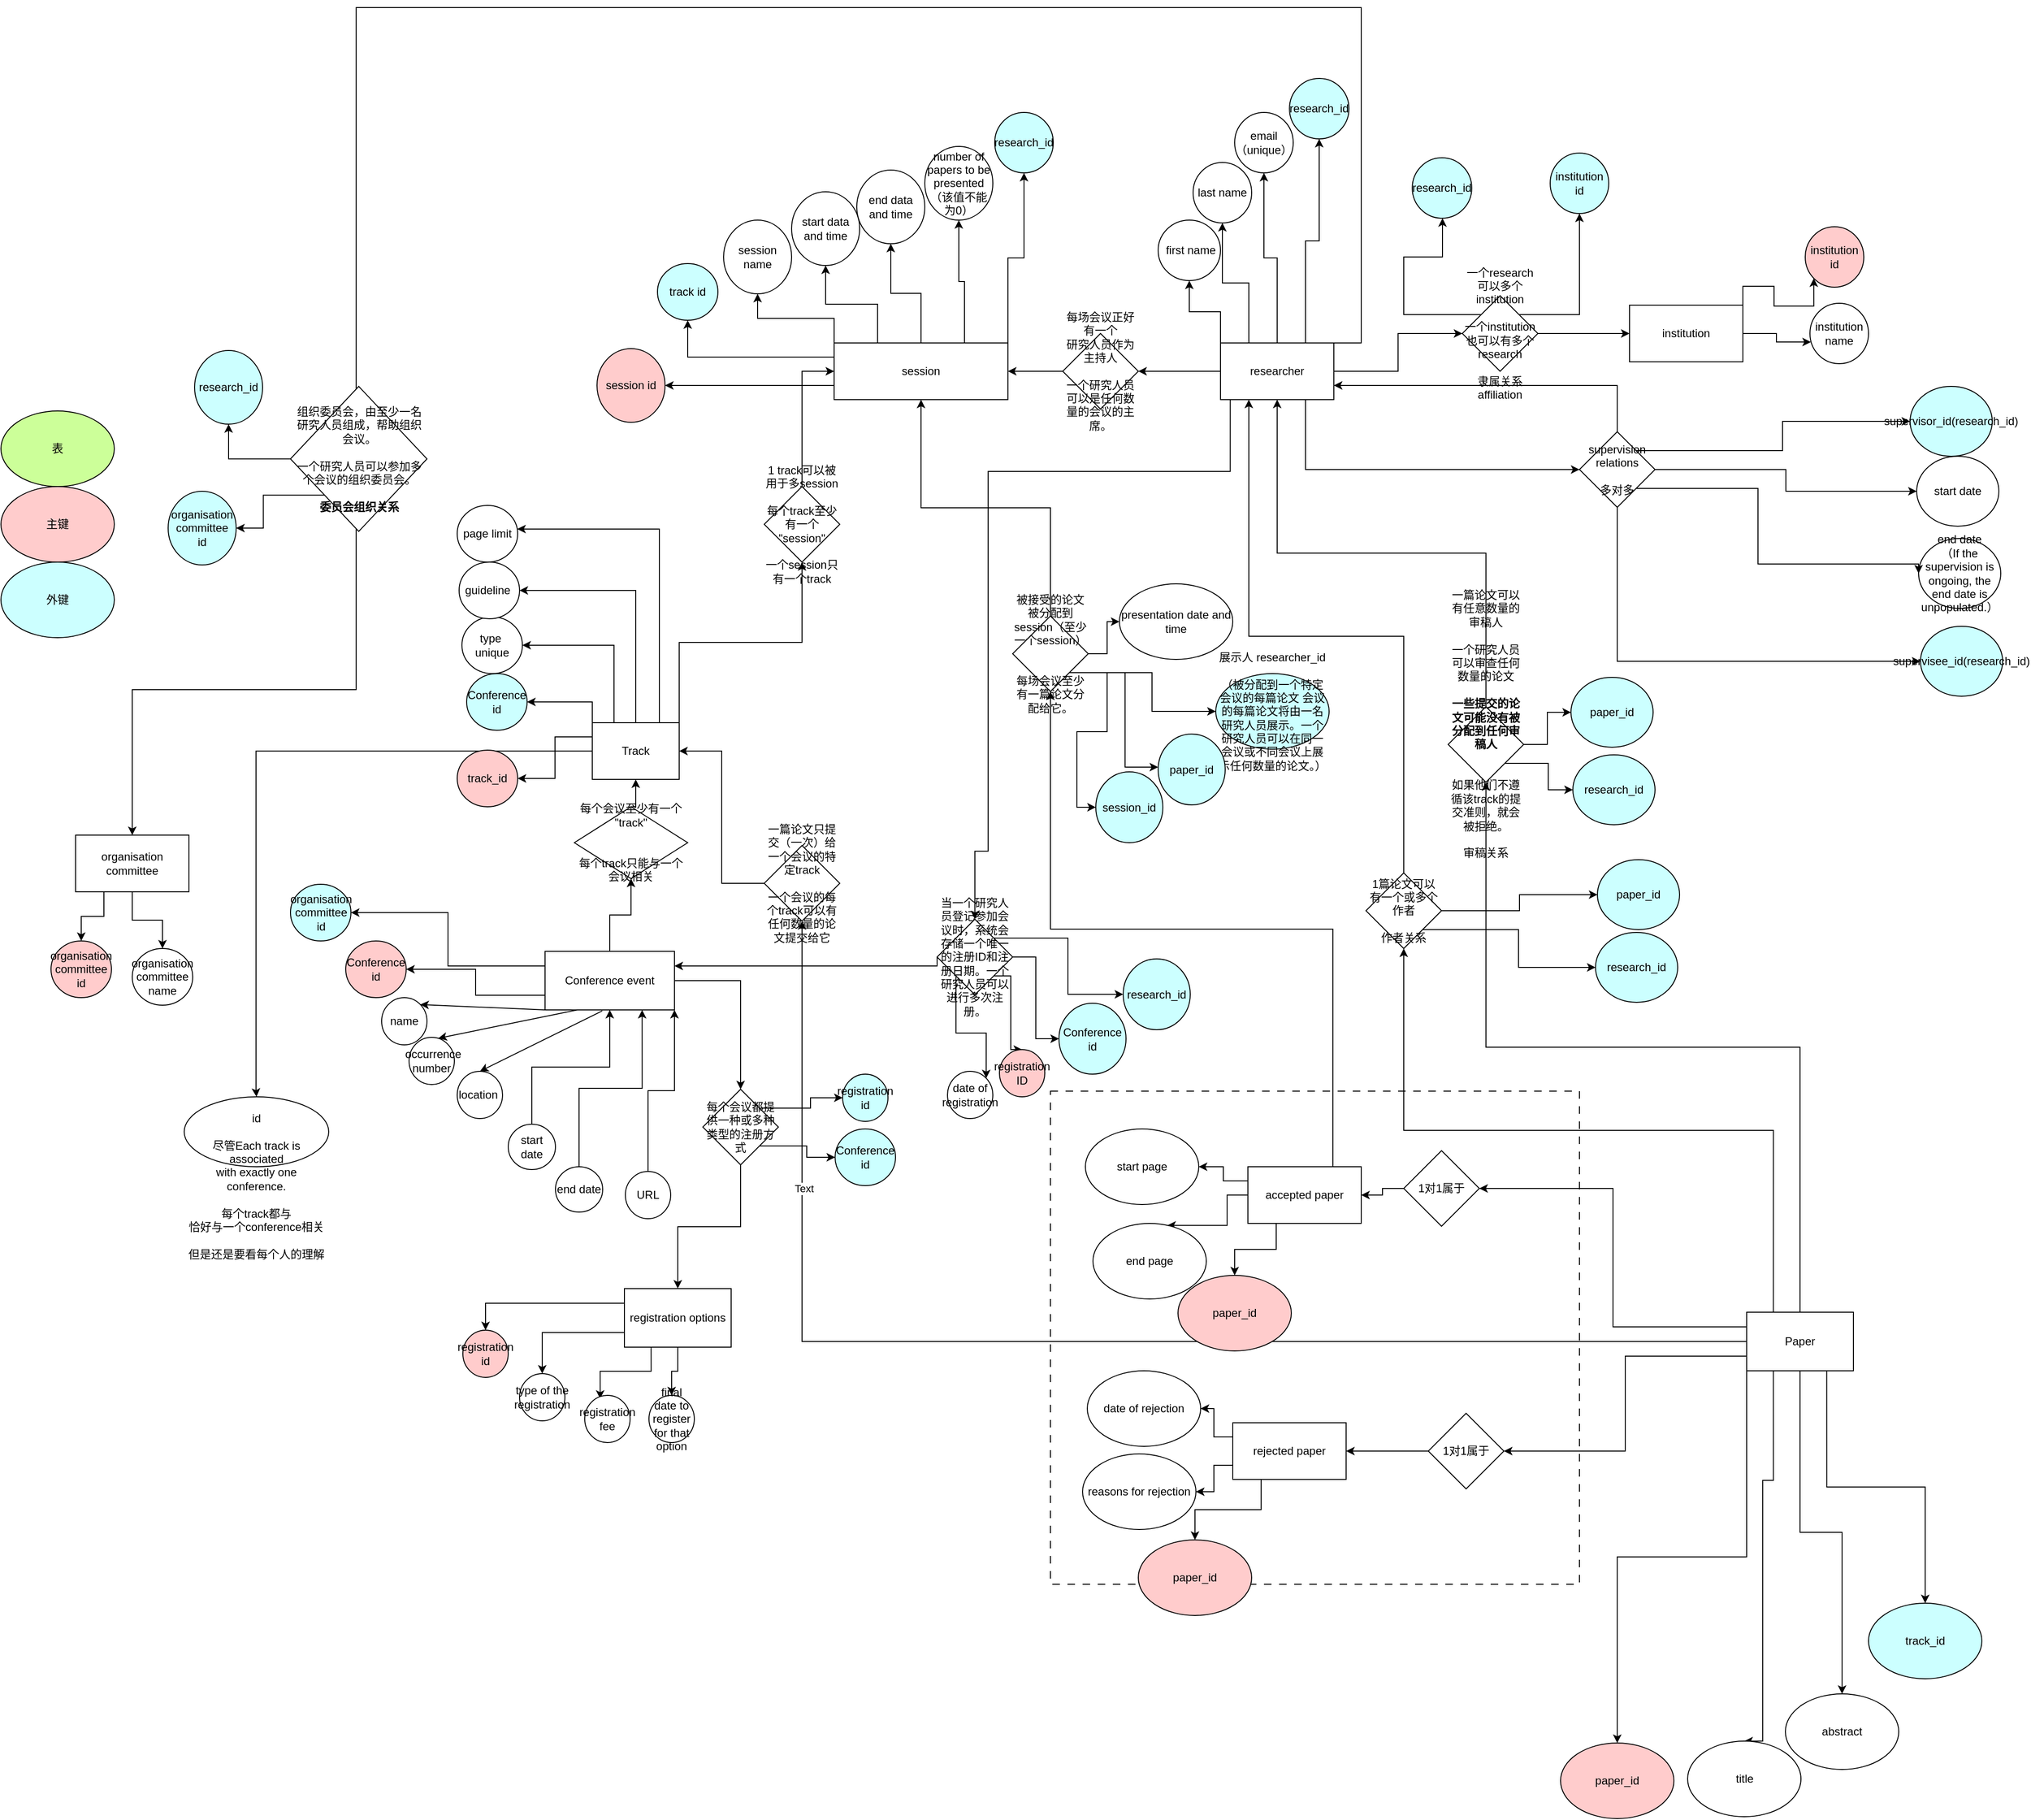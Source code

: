<mxfile version="21.1.1" type="github">
  <diagram id="R2lEEEUBdFMjLlhIrx00" name="Page-1">
    <mxGraphModel dx="3208" dy="2055" grid="0" gridSize="10" guides="1" tooltips="1" connect="1" arrows="1" fold="1" page="1" pageScale="1" pageWidth="850" pageHeight="1100" math="0" shadow="0" extFonts="Permanent Marker^https://fonts.googleapis.com/css?family=Permanent+Marker">
      <root>
        <mxCell id="0" />
        <mxCell id="1" parent="0" />
        <mxCell id="jLtFNhoKEC5xuxH08Q8--124" value="" style="rounded=0;whiteSpace=wrap;html=1;dashed=1;dashPattern=8 8;" parent="1" vertex="1">
          <mxGeometry x="731" y="382" width="560" height="522" as="geometry" />
        </mxCell>
        <mxCell id="jLtFNhoKEC5xuxH08Q8--1" value="name" style="ellipse;whiteSpace=wrap;html=1;" parent="1" vertex="1">
          <mxGeometry x="23" y="283" width="48" height="50" as="geometry" />
        </mxCell>
        <mxCell id="jLtFNhoKEC5xuxH08Q8--14" style="edgeStyle=orthogonalEdgeStyle;rounded=0;orthogonalLoop=1;jettySize=auto;html=1;entryX=0.5;entryY=1;entryDx=0;entryDy=0;" parent="1" source="jLtFNhoKEC5xuxH08Q8--2" target="jLtFNhoKEC5xuxH08Q8--66" edge="1">
          <mxGeometry relative="1" as="geometry">
            <mxPoint x="231" y="81" as="targetPoint" />
          </mxGeometry>
        </mxCell>
        <mxCell id="jLtFNhoKEC5xuxH08Q8--150" style="edgeStyle=orthogonalEdgeStyle;rounded=0;orthogonalLoop=1;jettySize=auto;html=1;exitX=1;exitY=0.5;exitDx=0;exitDy=0;entryX=0.5;entryY=0;entryDx=0;entryDy=0;" parent="1" source="jLtFNhoKEC5xuxH08Q8--2" target="jLtFNhoKEC5xuxH08Q8--149" edge="1">
          <mxGeometry relative="1" as="geometry" />
        </mxCell>
        <mxCell id="PGQFbqdOMLLWhzAClPK7-38" style="edgeStyle=orthogonalEdgeStyle;rounded=0;orthogonalLoop=1;jettySize=auto;html=1;exitX=0;exitY=0.75;exitDx=0;exitDy=0;entryX=1;entryY=0.5;entryDx=0;entryDy=0;" edge="1" parent="1" source="jLtFNhoKEC5xuxH08Q8--2" target="PGQFbqdOMLLWhzAClPK7-39">
          <mxGeometry relative="1" as="geometry">
            <mxPoint x="52" y="254" as="targetPoint" />
          </mxGeometry>
        </mxCell>
        <mxCell id="PGQFbqdOMLLWhzAClPK7-52" style="edgeStyle=orthogonalEdgeStyle;rounded=0;orthogonalLoop=1;jettySize=auto;html=1;exitX=0;exitY=0.25;exitDx=0;exitDy=0;entryX=1;entryY=0.5;entryDx=0;entryDy=0;" edge="1" parent="1" source="jLtFNhoKEC5xuxH08Q8--2" target="PGQFbqdOMLLWhzAClPK7-53">
          <mxGeometry relative="1" as="geometry">
            <mxPoint x="171" y="144" as="targetPoint" />
          </mxGeometry>
        </mxCell>
        <mxCell id="jLtFNhoKEC5xuxH08Q8--2" value="Conference event" style="rounded=0;whiteSpace=wrap;html=1;" parent="1" vertex="1">
          <mxGeometry x="196" y="234" width="137" height="62" as="geometry" />
        </mxCell>
        <mxCell id="jLtFNhoKEC5xuxH08Q8--3" value="&amp;nbsp;occurrence number" style="ellipse;whiteSpace=wrap;html=1;" parent="1" vertex="1">
          <mxGeometry x="52" y="325" width="48" height="50" as="geometry" />
        </mxCell>
        <mxCell id="jLtFNhoKEC5xuxH08Q8--4" value="" style="endArrow=classic;html=1;rounded=0;entryX=1;entryY=0;entryDx=0;entryDy=0;exitX=0;exitY=1;exitDx=0;exitDy=0;" parent="1" source="jLtFNhoKEC5xuxH08Q8--2" target="jLtFNhoKEC5xuxH08Q8--1" edge="1">
          <mxGeometry width="50" height="50" relative="1" as="geometry">
            <mxPoint x="132" y="247" as="sourcePoint" />
            <mxPoint x="182" y="197" as="targetPoint" />
          </mxGeometry>
        </mxCell>
        <mxCell id="jLtFNhoKEC5xuxH08Q8--5" value="" style="endArrow=classic;html=1;rounded=0;entryX=0.646;entryY=0.02;entryDx=0;entryDy=0;exitX=0.25;exitY=1;exitDx=0;exitDy=0;entryPerimeter=0;" parent="1" source="jLtFNhoKEC5xuxH08Q8--2" target="jLtFNhoKEC5xuxH08Q8--3" edge="1">
          <mxGeometry width="50" height="50" relative="1" as="geometry">
            <mxPoint x="118" y="267" as="sourcePoint" />
            <mxPoint x="74" y="300" as="targetPoint" />
          </mxGeometry>
        </mxCell>
        <mxCell id="jLtFNhoKEC5xuxH08Q8--6" value="location&amp;nbsp;" style="ellipse;whiteSpace=wrap;html=1;" parent="1" vertex="1">
          <mxGeometry x="103" y="361" width="48" height="50" as="geometry" />
        </mxCell>
        <mxCell id="jLtFNhoKEC5xuxH08Q8--7" value="" style="endArrow=classic;html=1;rounded=0;entryX=0.5;entryY=0;entryDx=0;entryDy=0;exitX=0.442;exitY=1.016;exitDx=0;exitDy=0;exitPerimeter=0;" parent="1" source="jLtFNhoKEC5xuxH08Q8--2" target="jLtFNhoKEC5xuxH08Q8--6" edge="1">
          <mxGeometry width="50" height="50" relative="1" as="geometry">
            <mxPoint x="150" y="262" as="sourcePoint" />
            <mxPoint x="93" y="336" as="targetPoint" />
          </mxGeometry>
        </mxCell>
        <mxCell id="jLtFNhoKEC5xuxH08Q8--70" style="edgeStyle=orthogonalEdgeStyle;rounded=0;orthogonalLoop=1;jettySize=auto;html=1;exitX=0;exitY=0.5;exitDx=0;exitDy=0;entryX=0.75;entryY=1;entryDx=0;entryDy=0;" parent="1" source="jLtFNhoKEC5xuxH08Q8--8" target="jLtFNhoKEC5xuxH08Q8--2" edge="1">
          <mxGeometry relative="1" as="geometry" />
        </mxCell>
        <mxCell id="jLtFNhoKEC5xuxH08Q8--8" value="end date" style="ellipse;whiteSpace=wrap;html=1;direction=south;" parent="1" vertex="1">
          <mxGeometry x="207" y="462" width="50" height="48" as="geometry" />
        </mxCell>
        <mxCell id="jLtFNhoKEC5xuxH08Q8--71" style="edgeStyle=orthogonalEdgeStyle;rounded=0;orthogonalLoop=1;jettySize=auto;html=1;exitX=0.5;exitY=0;exitDx=0;exitDy=0;entryX=1;entryY=1;entryDx=0;entryDy=0;" parent="1" source="jLtFNhoKEC5xuxH08Q8--10" target="jLtFNhoKEC5xuxH08Q8--2" edge="1">
          <mxGeometry relative="1" as="geometry" />
        </mxCell>
        <mxCell id="jLtFNhoKEC5xuxH08Q8--10" value="URL" style="ellipse;whiteSpace=wrap;html=1;" parent="1" vertex="1">
          <mxGeometry x="281" y="467" width="48" height="50" as="geometry" />
        </mxCell>
        <mxCell id="jLtFNhoKEC5xuxH08Q8--16" style="edgeStyle=orthogonalEdgeStyle;rounded=0;orthogonalLoop=1;jettySize=auto;html=1;exitX=0.25;exitY=0;exitDx=0;exitDy=0;entryX=1;entryY=0.5;entryDx=0;entryDy=0;" parent="1" source="jLtFNhoKEC5xuxH08Q8--13" target="jLtFNhoKEC5xuxH08Q8--15" edge="1">
          <mxGeometry relative="1" as="geometry" />
        </mxCell>
        <mxCell id="jLtFNhoKEC5xuxH08Q8--18" style="edgeStyle=orthogonalEdgeStyle;rounded=0;orthogonalLoop=1;jettySize=auto;html=1;exitX=0.5;exitY=0;exitDx=0;exitDy=0;entryX=1;entryY=0.5;entryDx=0;entryDy=0;" parent="1" source="jLtFNhoKEC5xuxH08Q8--13" target="jLtFNhoKEC5xuxH08Q8--17" edge="1">
          <mxGeometry relative="1" as="geometry" />
        </mxCell>
        <mxCell id="jLtFNhoKEC5xuxH08Q8--20" style="edgeStyle=orthogonalEdgeStyle;rounded=0;orthogonalLoop=1;jettySize=auto;html=1;exitX=0.75;exitY=0;exitDx=0;exitDy=0;" parent="1" source="jLtFNhoKEC5xuxH08Q8--13" target="jLtFNhoKEC5xuxH08Q8--19" edge="1">
          <mxGeometry relative="1" as="geometry">
            <Array as="points">
              <mxPoint x="317" y="-213" />
            </Array>
          </mxGeometry>
        </mxCell>
        <mxCell id="jLtFNhoKEC5xuxH08Q8--23" style="edgeStyle=orthogonalEdgeStyle;rounded=0;orthogonalLoop=1;jettySize=auto;html=1;exitX=1;exitY=0;exitDx=0;exitDy=0;" parent="1" source="jLtFNhoKEC5xuxH08Q8--13" target="jLtFNhoKEC5xuxH08Q8--72" edge="1">
          <mxGeometry relative="1" as="geometry" />
        </mxCell>
        <mxCell id="PGQFbqdOMLLWhzAClPK7-8" style="edgeStyle=orthogonalEdgeStyle;rounded=0;orthogonalLoop=1;jettySize=auto;html=1;exitX=0;exitY=0;exitDx=0;exitDy=0;entryX=1;entryY=0.5;entryDx=0;entryDy=0;" edge="1" parent="1" source="jLtFNhoKEC5xuxH08Q8--13" target="PGQFbqdOMLLWhzAClPK7-7">
          <mxGeometry relative="1" as="geometry" />
        </mxCell>
        <mxCell id="PGQFbqdOMLLWhzAClPK7-41" style="edgeStyle=orthogonalEdgeStyle;rounded=0;orthogonalLoop=1;jettySize=auto;html=1;exitX=0;exitY=0.25;exitDx=0;exitDy=0;entryX=1;entryY=0.5;entryDx=0;entryDy=0;" edge="1" parent="1" source="jLtFNhoKEC5xuxH08Q8--13" target="PGQFbqdOMLLWhzAClPK7-40">
          <mxGeometry relative="1" as="geometry" />
        </mxCell>
        <mxCell id="jLtFNhoKEC5xuxH08Q8--13" value="Track" style="rounded=0;whiteSpace=wrap;html=1;" parent="1" vertex="1">
          <mxGeometry x="246" y="-8" width="92" height="60" as="geometry" />
        </mxCell>
        <mxCell id="jLtFNhoKEC5xuxH08Q8--15" value="type&amp;nbsp;&lt;br&gt;unique" style="ellipse;whiteSpace=wrap;html=1;fillColor=#FFFFFF;" parent="1" vertex="1">
          <mxGeometry x="108" y="-120" width="64" height="60" as="geometry" />
        </mxCell>
        <mxCell id="jLtFNhoKEC5xuxH08Q8--17" value="guideline&amp;nbsp;" style="ellipse;whiteSpace=wrap;html=1;" parent="1" vertex="1">
          <mxGeometry x="105" y="-178" width="64" height="60" as="geometry" />
        </mxCell>
        <mxCell id="jLtFNhoKEC5xuxH08Q8--19" value="page limit" style="ellipse;whiteSpace=wrap;html=1;" parent="1" vertex="1">
          <mxGeometry x="103" y="-238" width="64" height="60" as="geometry" />
        </mxCell>
        <mxCell id="jLtFNhoKEC5xuxH08Q8--25" style="edgeStyle=orthogonalEdgeStyle;rounded=0;orthogonalLoop=1;jettySize=auto;html=1;exitX=0;exitY=0;exitDx=0;exitDy=0;entryX=0.5;entryY=1;entryDx=0;entryDy=0;" parent="1" source="jLtFNhoKEC5xuxH08Q8--22" target="jLtFNhoKEC5xuxH08Q8--26" edge="1">
          <mxGeometry relative="1" as="geometry">
            <mxPoint x="446" y="-465" as="targetPoint" />
          </mxGeometry>
        </mxCell>
        <mxCell id="jLtFNhoKEC5xuxH08Q8--29" style="edgeStyle=orthogonalEdgeStyle;rounded=0;orthogonalLoop=1;jettySize=auto;html=1;exitX=0.25;exitY=0;exitDx=0;exitDy=0;entryX=0.5;entryY=1;entryDx=0;entryDy=0;" parent="1" source="jLtFNhoKEC5xuxH08Q8--22" target="jLtFNhoKEC5xuxH08Q8--28" edge="1">
          <mxGeometry relative="1" as="geometry" />
        </mxCell>
        <mxCell id="jLtFNhoKEC5xuxH08Q8--31" style="edgeStyle=orthogonalEdgeStyle;rounded=0;orthogonalLoop=1;jettySize=auto;html=1;exitX=0.5;exitY=0;exitDx=0;exitDy=0;entryX=0.5;entryY=1;entryDx=0;entryDy=0;" parent="1" source="jLtFNhoKEC5xuxH08Q8--22" target="jLtFNhoKEC5xuxH08Q8--30" edge="1">
          <mxGeometry relative="1" as="geometry" />
        </mxCell>
        <mxCell id="jLtFNhoKEC5xuxH08Q8--32" style="edgeStyle=orthogonalEdgeStyle;rounded=0;orthogonalLoop=1;jettySize=auto;html=1;exitX=0.75;exitY=0;exitDx=0;exitDy=0;entryX=0.5;entryY=1;entryDx=0;entryDy=0;" parent="1" source="jLtFNhoKEC5xuxH08Q8--22" target="jLtFNhoKEC5xuxH08Q8--33" edge="1">
          <mxGeometry relative="1" as="geometry">
            <mxPoint x="634.941" y="-491.706" as="targetPoint" />
          </mxGeometry>
        </mxCell>
        <mxCell id="PGQFbqdOMLLWhzAClPK7-11" style="edgeStyle=orthogonalEdgeStyle;rounded=0;orthogonalLoop=1;jettySize=auto;html=1;exitX=0;exitY=0.25;exitDx=0;exitDy=0;entryX=0.5;entryY=1;entryDx=0;entryDy=0;" edge="1" parent="1" source="jLtFNhoKEC5xuxH08Q8--22" target="PGQFbqdOMLLWhzAClPK7-12">
          <mxGeometry relative="1" as="geometry">
            <mxPoint x="357" y="-422" as="targetPoint" />
          </mxGeometry>
        </mxCell>
        <mxCell id="PGQFbqdOMLLWhzAClPK7-14" style="edgeStyle=orthogonalEdgeStyle;rounded=0;orthogonalLoop=1;jettySize=auto;html=1;exitX=1;exitY=0;exitDx=0;exitDy=0;" edge="1" parent="1" source="jLtFNhoKEC5xuxH08Q8--22" target="PGQFbqdOMLLWhzAClPK7-13">
          <mxGeometry relative="1" as="geometry" />
        </mxCell>
        <mxCell id="PGQFbqdOMLLWhzAClPK7-24" style="edgeStyle=orthogonalEdgeStyle;rounded=0;orthogonalLoop=1;jettySize=auto;html=1;exitX=0;exitY=0.75;exitDx=0;exitDy=0;entryX=1;entryY=0.5;entryDx=0;entryDy=0;" edge="1" parent="1" source="jLtFNhoKEC5xuxH08Q8--22" target="PGQFbqdOMLLWhzAClPK7-23">
          <mxGeometry relative="1" as="geometry" />
        </mxCell>
        <mxCell id="jLtFNhoKEC5xuxH08Q8--22" value="session" style="rounded=0;whiteSpace=wrap;html=1;" parent="1" vertex="1">
          <mxGeometry x="502" y="-410" width="184" height="60" as="geometry" />
        </mxCell>
        <mxCell id="jLtFNhoKEC5xuxH08Q8--26" value="session name" style="ellipse;whiteSpace=wrap;html=1;" parent="1" vertex="1">
          <mxGeometry x="385" y="-540" width="72" height="78" as="geometry" />
        </mxCell>
        <mxCell id="jLtFNhoKEC5xuxH08Q8--28" value="start data and time" style="ellipse;whiteSpace=wrap;html=1;" parent="1" vertex="1">
          <mxGeometry x="457" y="-570" width="72" height="78" as="geometry" />
        </mxCell>
        <mxCell id="jLtFNhoKEC5xuxH08Q8--30" value="end data and time" style="ellipse;whiteSpace=wrap;html=1;" parent="1" vertex="1">
          <mxGeometry x="526" y="-593" width="72" height="78" as="geometry" />
        </mxCell>
        <mxCell id="jLtFNhoKEC5xuxH08Q8--33" value="number of papers to be presented&lt;br&gt;（该值不能为0）" style="ellipse;whiteSpace=wrap;html=1;" parent="1" vertex="1">
          <mxGeometry x="598" y="-618" width="72" height="78" as="geometry" />
        </mxCell>
        <mxCell id="jLtFNhoKEC5xuxH08Q8--43" style="edgeStyle=orthogonalEdgeStyle;rounded=0;orthogonalLoop=1;jettySize=auto;html=1;exitX=0;exitY=0;exitDx=0;exitDy=0;entryX=0.5;entryY=1;entryDx=0;entryDy=0;" parent="1" source="jLtFNhoKEC5xuxH08Q8--37" target="jLtFNhoKEC5xuxH08Q8--42" edge="1">
          <mxGeometry relative="1" as="geometry" />
        </mxCell>
        <mxCell id="jLtFNhoKEC5xuxH08Q8--45" style="edgeStyle=orthogonalEdgeStyle;rounded=0;orthogonalLoop=1;jettySize=auto;html=1;exitX=0.25;exitY=0;exitDx=0;exitDy=0;" parent="1" source="jLtFNhoKEC5xuxH08Q8--37" target="jLtFNhoKEC5xuxH08Q8--44" edge="1">
          <mxGeometry relative="1" as="geometry" />
        </mxCell>
        <mxCell id="jLtFNhoKEC5xuxH08Q8--47" style="edgeStyle=orthogonalEdgeStyle;rounded=0;orthogonalLoop=1;jettySize=auto;html=1;exitX=0.5;exitY=0;exitDx=0;exitDy=0;entryX=0.5;entryY=1;entryDx=0;entryDy=0;" parent="1" source="jLtFNhoKEC5xuxH08Q8--37" target="jLtFNhoKEC5xuxH08Q8--46" edge="1">
          <mxGeometry relative="1" as="geometry" />
        </mxCell>
        <mxCell id="jLtFNhoKEC5xuxH08Q8--76" style="edgeStyle=orthogonalEdgeStyle;rounded=0;orthogonalLoop=1;jettySize=auto;html=1;exitX=0;exitY=0.5;exitDx=0;exitDy=0;entryX=1;entryY=0.5;entryDx=0;entryDy=0;" parent="1" source="jLtFNhoKEC5xuxH08Q8--37" target="jLtFNhoKEC5xuxH08Q8--74" edge="1">
          <mxGeometry relative="1" as="geometry" />
        </mxCell>
        <mxCell id="jLtFNhoKEC5xuxH08Q8--79" style="edgeStyle=orthogonalEdgeStyle;rounded=0;orthogonalLoop=1;jettySize=auto;html=1;exitX=1;exitY=0.5;exitDx=0;exitDy=0;entryX=0;entryY=0.5;entryDx=0;entryDy=0;" parent="1" source="jLtFNhoKEC5xuxH08Q8--37" target="jLtFNhoKEC5xuxH08Q8--78" edge="1">
          <mxGeometry relative="1" as="geometry" />
        </mxCell>
        <mxCell id="jLtFNhoKEC5xuxH08Q8--102" style="edgeStyle=orthogonalEdgeStyle;rounded=0;orthogonalLoop=1;jettySize=auto;html=1;exitX=0.75;exitY=1;exitDx=0;exitDy=0;entryX=0;entryY=0.5;entryDx=0;entryDy=0;" parent="1" source="jLtFNhoKEC5xuxH08Q8--37" target="jLtFNhoKEC5xuxH08Q8--101" edge="1">
          <mxGeometry relative="1" as="geometry" />
        </mxCell>
        <mxCell id="jLtFNhoKEC5xuxH08Q8--178" style="edgeStyle=orthogonalEdgeStyle;rounded=0;orthogonalLoop=1;jettySize=auto;html=1;exitX=1;exitY=0;exitDx=0;exitDy=0;entryX=0.5;entryY=0;entryDx=0;entryDy=0;" parent="1" source="jLtFNhoKEC5xuxH08Q8--37" target="jLtFNhoKEC5xuxH08Q8--173" edge="1">
          <mxGeometry relative="1" as="geometry">
            <Array as="points">
              <mxPoint x="1060" y="-410" />
              <mxPoint x="1060" y="-765" />
              <mxPoint x="-4" y="-765" />
              <mxPoint x="-4" y="-43" />
              <mxPoint x="-241" y="-43" />
            </Array>
          </mxGeometry>
        </mxCell>
        <mxCell id="PGQFbqdOMLLWhzAClPK7-35" style="edgeStyle=orthogonalEdgeStyle;rounded=0;orthogonalLoop=1;jettySize=auto;html=1;exitX=0.75;exitY=0;exitDx=0;exitDy=0;" edge="1" parent="1" source="jLtFNhoKEC5xuxH08Q8--37" target="PGQFbqdOMLLWhzAClPK7-34">
          <mxGeometry relative="1" as="geometry" />
        </mxCell>
        <mxCell id="jLtFNhoKEC5xuxH08Q8--37" value="researcher" style="rounded=0;whiteSpace=wrap;html=1;" parent="1" vertex="1">
          <mxGeometry x="911" y="-410" width="120" height="60" as="geometry" />
        </mxCell>
        <mxCell id="jLtFNhoKEC5xuxH08Q8--42" value="&amp;nbsp;first name" style="ellipse;whiteSpace=wrap;html=1;" parent="1" vertex="1">
          <mxGeometry x="845" y="-540" width="66" height="64" as="geometry" />
        </mxCell>
        <mxCell id="jLtFNhoKEC5xuxH08Q8--44" value="last name" style="ellipse;whiteSpace=wrap;html=1;" parent="1" vertex="1">
          <mxGeometry x="882" y="-601" width="62" height="64" as="geometry" />
        </mxCell>
        <mxCell id="jLtFNhoKEC5xuxH08Q8--46" value="email&lt;br&gt;（unique）" style="ellipse;whiteSpace=wrap;html=1;fillColor=#FFFFFF;" parent="1" vertex="1">
          <mxGeometry x="926" y="-654" width="62" height="64" as="geometry" />
        </mxCell>
        <mxCell id="PGQFbqdOMLLWhzAClPK7-26" style="edgeStyle=orthogonalEdgeStyle;rounded=0;orthogonalLoop=1;jettySize=auto;html=1;exitX=1;exitY=0.5;exitDx=0;exitDy=0;entryX=0.016;entryY=0.641;entryDx=0;entryDy=0;entryPerimeter=0;" edge="1" parent="1" source="jLtFNhoKEC5xuxH08Q8--50" target="PGQFbqdOMLLWhzAClPK7-25">
          <mxGeometry relative="1" as="geometry" />
        </mxCell>
        <mxCell id="PGQFbqdOMLLWhzAClPK7-27" style="edgeStyle=orthogonalEdgeStyle;rounded=0;orthogonalLoop=1;jettySize=auto;html=1;exitX=1;exitY=0;exitDx=0;exitDy=0;entryX=0;entryY=1;entryDx=0;entryDy=0;" edge="1" parent="1" source="jLtFNhoKEC5xuxH08Q8--50" target="PGQFbqdOMLLWhzAClPK7-22">
          <mxGeometry relative="1" as="geometry" />
        </mxCell>
        <mxCell id="jLtFNhoKEC5xuxH08Q8--50" value="institution" style="rounded=0;whiteSpace=wrap;html=1;" parent="1" vertex="1">
          <mxGeometry x="1344" y="-450" width="120" height="60" as="geometry" />
        </mxCell>
        <mxCell id="jLtFNhoKEC5xuxH08Q8--54" style="edgeStyle=orthogonalEdgeStyle;rounded=0;orthogonalLoop=1;jettySize=auto;html=1;exitX=1;exitY=0;exitDx=0;exitDy=0;" parent="1" source="jLtFNhoKEC5xuxH08Q8--101" target="jLtFNhoKEC5xuxH08Q8--53" edge="1">
          <mxGeometry relative="1" as="geometry" />
        </mxCell>
        <mxCell id="jLtFNhoKEC5xuxH08Q8--60" style="edgeStyle=orthogonalEdgeStyle;rounded=0;orthogonalLoop=1;jettySize=auto;html=1;exitX=1;exitY=0.5;exitDx=0;exitDy=0;entryX=0;entryY=0.5;entryDx=0;entryDy=0;" parent="1" source="jLtFNhoKEC5xuxH08Q8--101" target="jLtFNhoKEC5xuxH08Q8--57" edge="1">
          <mxGeometry relative="1" as="geometry" />
        </mxCell>
        <mxCell id="jLtFNhoKEC5xuxH08Q8--53" value="supervisor_id(research_id)" style="ellipse;whiteSpace=wrap;html=1;fillColor=#CCFFFF;" parent="1" vertex="1">
          <mxGeometry x="1641" y="-364" width="87" height="74" as="geometry" />
        </mxCell>
        <mxCell id="jLtFNhoKEC5xuxH08Q8--55" value="supervisee_id(research_id)" style="ellipse;whiteSpace=wrap;html=1;fillColor=#CCFFFF;" parent="1" vertex="1">
          <mxGeometry x="1652" y="-110" width="87" height="74" as="geometry" />
        </mxCell>
        <mxCell id="jLtFNhoKEC5xuxH08Q8--57" value="start date" style="ellipse;whiteSpace=wrap;html=1;" parent="1" vertex="1">
          <mxGeometry x="1648" y="-290" width="87" height="74" as="geometry" />
        </mxCell>
        <mxCell id="jLtFNhoKEC5xuxH08Q8--59" value="end date&lt;br&gt;（If the supervision is ongoing, the end date is unpopulated.）" style="ellipse;whiteSpace=wrap;html=1;" parent="1" vertex="1">
          <mxGeometry x="1650" y="-203" width="87" height="74" as="geometry" />
        </mxCell>
        <mxCell id="jLtFNhoKEC5xuxH08Q8--67" style="edgeStyle=orthogonalEdgeStyle;rounded=0;orthogonalLoop=1;jettySize=auto;html=1;exitX=0.5;exitY=0;exitDx=0;exitDy=0;entryX=0.5;entryY=1;entryDx=0;entryDy=0;" parent="1" source="jLtFNhoKEC5xuxH08Q8--66" target="jLtFNhoKEC5xuxH08Q8--13" edge="1">
          <mxGeometry relative="1" as="geometry" />
        </mxCell>
        <mxCell id="PGQFbqdOMLLWhzAClPK7-4" style="edgeStyle=orthogonalEdgeStyle;rounded=0;orthogonalLoop=1;jettySize=auto;html=1;exitX=0;exitY=0.5;exitDx=0;exitDy=0;entryX=0.5;entryY=0;entryDx=0;entryDy=0;" edge="1" parent="1" source="jLtFNhoKEC5xuxH08Q8--13" target="PGQFbqdOMLLWhzAClPK7-3">
          <mxGeometry relative="1" as="geometry">
            <Array as="points">
              <mxPoint x="-110" y="22" />
              <mxPoint x="-110" y="380" />
            </Array>
          </mxGeometry>
        </mxCell>
        <mxCell id="jLtFNhoKEC5xuxH08Q8--66" value="每个会议至少有一个 &quot;track&quot;&lt;br&gt;&lt;br&gt;&lt;br&gt;每个track只能与一个会议相关" style="rhombus;whiteSpace=wrap;html=1;" parent="1" vertex="1">
          <mxGeometry x="227" y="81" width="120" height="76" as="geometry" />
        </mxCell>
        <mxCell id="jLtFNhoKEC5xuxH08Q8--73" style="edgeStyle=orthogonalEdgeStyle;rounded=0;orthogonalLoop=1;jettySize=auto;html=1;exitX=0.5;exitY=0;exitDx=0;exitDy=0;entryX=0;entryY=0.5;entryDx=0;entryDy=0;" parent="1" source="jLtFNhoKEC5xuxH08Q8--72" target="jLtFNhoKEC5xuxH08Q8--22" edge="1">
          <mxGeometry relative="1" as="geometry" />
        </mxCell>
        <mxCell id="jLtFNhoKEC5xuxH08Q8--72" value="1 track可以被用于多session&lt;br&gt;&lt;br&gt;每个track至少有一个 &quot;session&quot;&lt;br&gt;&lt;br&gt;一个session只有一个track" style="rhombus;whiteSpace=wrap;html=1;" parent="1" vertex="1">
          <mxGeometry x="428" y="-258" width="80" height="80" as="geometry" />
        </mxCell>
        <mxCell id="jLtFNhoKEC5xuxH08Q8--77" style="edgeStyle=orthogonalEdgeStyle;rounded=0;orthogonalLoop=1;jettySize=auto;html=1;exitX=0;exitY=0.5;exitDx=0;exitDy=0;" parent="1" source="jLtFNhoKEC5xuxH08Q8--74" target="jLtFNhoKEC5xuxH08Q8--22" edge="1">
          <mxGeometry relative="1" as="geometry" />
        </mxCell>
        <mxCell id="jLtFNhoKEC5xuxH08Q8--74" value="&lt;div&gt;每场会议正好有一个&lt;/div&gt;&lt;div&gt;研究人员作为主持人&lt;/div&gt;&lt;div&gt;&lt;br&gt;&lt;/div&gt;&lt;div&gt;一个研究人员可以是任何数量的会议的主席。&lt;/div&gt;" style="rhombus;whiteSpace=wrap;html=1;" parent="1" vertex="1">
          <mxGeometry x="744" y="-420" width="80" height="80" as="geometry" />
        </mxCell>
        <mxCell id="jLtFNhoKEC5xuxH08Q8--80" style="edgeStyle=orthogonalEdgeStyle;rounded=0;orthogonalLoop=1;jettySize=auto;html=1;exitX=1;exitY=0.5;exitDx=0;exitDy=0;" parent="1" source="jLtFNhoKEC5xuxH08Q8--78" target="jLtFNhoKEC5xuxH08Q8--50" edge="1">
          <mxGeometry relative="1" as="geometry" />
        </mxCell>
        <mxCell id="PGQFbqdOMLLWhzAClPK7-17" style="edgeStyle=orthogonalEdgeStyle;rounded=0;orthogonalLoop=1;jettySize=auto;html=1;exitX=1;exitY=0;exitDx=0;exitDy=0;" edge="1" parent="1" source="jLtFNhoKEC5xuxH08Q8--78" target="PGQFbqdOMLLWhzAClPK7-16">
          <mxGeometry relative="1" as="geometry" />
        </mxCell>
        <mxCell id="PGQFbqdOMLLWhzAClPK7-21" style="edgeStyle=orthogonalEdgeStyle;rounded=0;orthogonalLoop=1;jettySize=auto;html=1;exitX=0;exitY=0;exitDx=0;exitDy=0;" edge="1" parent="1" source="jLtFNhoKEC5xuxH08Q8--78" target="PGQFbqdOMLLWhzAClPK7-18">
          <mxGeometry relative="1" as="geometry">
            <Array as="points">
              <mxPoint x="1105" y="-440" />
              <mxPoint x="1105" y="-501" />
              <mxPoint x="1146" y="-501" />
            </Array>
          </mxGeometry>
        </mxCell>
        <mxCell id="jLtFNhoKEC5xuxH08Q8--78" value="一个research可以多个institution&lt;br&gt;&lt;br&gt;一个institution也可以有多个research&lt;br&gt;&lt;br&gt;隶属关系&lt;br&gt;affiliation" style="rhombus;whiteSpace=wrap;html=1;" parent="1" vertex="1">
          <mxGeometry x="1167" y="-460" width="80" height="80" as="geometry" />
        </mxCell>
        <mxCell id="jLtFNhoKEC5xuxH08Q8--85" style="edgeStyle=orthogonalEdgeStyle;rounded=0;orthogonalLoop=1;jettySize=auto;html=1;exitX=0;exitY=1;exitDx=0;exitDy=0;" parent="1" source="jLtFNhoKEC5xuxH08Q8--83" target="jLtFNhoKEC5xuxH08Q8--84" edge="1">
          <mxGeometry relative="1" as="geometry" />
        </mxCell>
        <mxCell id="jLtFNhoKEC5xuxH08Q8--87" style="edgeStyle=orthogonalEdgeStyle;rounded=0;orthogonalLoop=1;jettySize=auto;html=1;exitX=0.25;exitY=1;exitDx=0;exitDy=0;entryX=0.5;entryY=0;entryDx=0;entryDy=0;" parent="1" source="jLtFNhoKEC5xuxH08Q8--83" target="jLtFNhoKEC5xuxH08Q8--86" edge="1">
          <mxGeometry relative="1" as="geometry">
            <mxPoint x="1485" y="910" as="targetPoint" />
            <Array as="points">
              <mxPoint x="1496" y="794" />
              <mxPoint x="1485" y="794" />
              <mxPoint x="1485" y="1070" />
            </Array>
          </mxGeometry>
        </mxCell>
        <mxCell id="jLtFNhoKEC5xuxH08Q8--89" style="edgeStyle=orthogonalEdgeStyle;rounded=0;orthogonalLoop=1;jettySize=auto;html=1;exitX=0.5;exitY=1;exitDx=0;exitDy=0;entryX=0.5;entryY=0;entryDx=0;entryDy=0;" parent="1" source="jLtFNhoKEC5xuxH08Q8--83" target="jLtFNhoKEC5xuxH08Q8--88" edge="1">
          <mxGeometry relative="1" as="geometry" />
        </mxCell>
        <mxCell id="jLtFNhoKEC5xuxH08Q8--92" style="edgeStyle=orthogonalEdgeStyle;rounded=0;orthogonalLoop=1;jettySize=auto;html=1;exitX=0;exitY=0.5;exitDx=0;exitDy=0;" parent="1" source="jLtFNhoKEC5xuxH08Q8--83" target="jLtFNhoKEC5xuxH08Q8--91" edge="1">
          <mxGeometry relative="1" as="geometry" />
        </mxCell>
        <mxCell id="PGQFbqdOMLLWhzAClPK7-50" value="Text" style="edgeLabel;html=1;align=center;verticalAlign=middle;resizable=0;points=[];" vertex="1" connectable="0" parent="jLtFNhoKEC5xuxH08Q8--92">
          <mxGeometry x="0.608" y="-2" relative="1" as="geometry">
            <mxPoint as="offset" />
          </mxGeometry>
        </mxCell>
        <mxCell id="jLtFNhoKEC5xuxH08Q8--95" style="edgeStyle=orthogonalEdgeStyle;rounded=0;orthogonalLoop=1;jettySize=auto;html=1;exitX=0.5;exitY=0;exitDx=0;exitDy=0;entryX=0.5;entryY=1;entryDx=0;entryDy=0;" parent="1" source="jLtFNhoKEC5xuxH08Q8--83" target="jLtFNhoKEC5xuxH08Q8--94" edge="1">
          <mxGeometry relative="1" as="geometry" />
        </mxCell>
        <mxCell id="jLtFNhoKEC5xuxH08Q8--99" style="edgeStyle=orthogonalEdgeStyle;rounded=0;orthogonalLoop=1;jettySize=auto;html=1;exitX=0.25;exitY=0;exitDx=0;exitDy=0;" parent="1" source="jLtFNhoKEC5xuxH08Q8--83" target="jLtFNhoKEC5xuxH08Q8--98" edge="1">
          <mxGeometry relative="1" as="geometry" />
        </mxCell>
        <mxCell id="jLtFNhoKEC5xuxH08Q8--126" style="edgeStyle=orthogonalEdgeStyle;rounded=0;orthogonalLoop=1;jettySize=auto;html=1;exitX=0.75;exitY=0;exitDx=0;exitDy=0;entryX=0.5;entryY=1;entryDx=0;entryDy=0;" parent="1" source="jLtFNhoKEC5xuxH08Q8--106" target="jLtFNhoKEC5xuxH08Q8--125" edge="1">
          <mxGeometry relative="1" as="geometry" />
        </mxCell>
        <mxCell id="jLtFNhoKEC5xuxH08Q8--139" style="edgeStyle=orthogonalEdgeStyle;rounded=0;orthogonalLoop=1;jettySize=auto;html=1;exitX=0;exitY=0.25;exitDx=0;exitDy=0;entryX=1;entryY=0.5;entryDx=0;entryDy=0;" parent="1" source="jLtFNhoKEC5xuxH08Q8--83" target="jLtFNhoKEC5xuxH08Q8--112" edge="1">
          <mxGeometry relative="1" as="geometry" />
        </mxCell>
        <mxCell id="jLtFNhoKEC5xuxH08Q8--140" style="edgeStyle=orthogonalEdgeStyle;rounded=0;orthogonalLoop=1;jettySize=auto;html=1;exitX=0;exitY=0.75;exitDx=0;exitDy=0;entryX=1;entryY=0.5;entryDx=0;entryDy=0;" parent="1" source="jLtFNhoKEC5xuxH08Q8--83" target="jLtFNhoKEC5xuxH08Q8--109" edge="1">
          <mxGeometry relative="1" as="geometry" />
        </mxCell>
        <mxCell id="PGQFbqdOMLLWhzAClPK7-37" style="edgeStyle=orthogonalEdgeStyle;rounded=0;orthogonalLoop=1;jettySize=auto;html=1;exitX=0.75;exitY=1;exitDx=0;exitDy=0;" edge="1" parent="1" source="jLtFNhoKEC5xuxH08Q8--83" target="PGQFbqdOMLLWhzAClPK7-36">
          <mxGeometry relative="1" as="geometry" />
        </mxCell>
        <mxCell id="jLtFNhoKEC5xuxH08Q8--83" value="Paper" style="rounded=0;whiteSpace=wrap;html=1;" parent="1" vertex="1">
          <mxGeometry x="1468" y="616" width="113" height="62" as="geometry" />
        </mxCell>
        <mxCell id="jLtFNhoKEC5xuxH08Q8--84" value="paper_id" style="ellipse;whiteSpace=wrap;html=1;fillColor=#FFCCCC;" parent="1" vertex="1">
          <mxGeometry x="1271" y="1072" width="120" height="80" as="geometry" />
        </mxCell>
        <mxCell id="jLtFNhoKEC5xuxH08Q8--86" value="title" style="ellipse;whiteSpace=wrap;html=1;" parent="1" vertex="1">
          <mxGeometry x="1405.5" y="1070" width="120" height="80" as="geometry" />
        </mxCell>
        <mxCell id="jLtFNhoKEC5xuxH08Q8--88" value="abstract" style="ellipse;whiteSpace=wrap;html=1;" parent="1" vertex="1">
          <mxGeometry x="1509" y="1020" width="120" height="80" as="geometry" />
        </mxCell>
        <mxCell id="jLtFNhoKEC5xuxH08Q8--93" style="edgeStyle=orthogonalEdgeStyle;rounded=0;orthogonalLoop=1;jettySize=auto;html=1;exitX=0;exitY=0.5;exitDx=0;exitDy=0;entryX=1;entryY=0.5;entryDx=0;entryDy=0;" parent="1" source="jLtFNhoKEC5xuxH08Q8--91" target="jLtFNhoKEC5xuxH08Q8--13" edge="1">
          <mxGeometry relative="1" as="geometry" />
        </mxCell>
        <mxCell id="jLtFNhoKEC5xuxH08Q8--91" value="一篇论文只提交（一次）给一个会议的特定track&lt;br&gt;&lt;br&gt;一个会议的每个track可以有任何数量的论文提交给它" style="rhombus;whiteSpace=wrap;html=1;" parent="1" vertex="1">
          <mxGeometry x="428" y="122" width="80" height="80" as="geometry" />
        </mxCell>
        <mxCell id="jLtFNhoKEC5xuxH08Q8--96" style="edgeStyle=orthogonalEdgeStyle;rounded=0;orthogonalLoop=1;jettySize=auto;html=1;exitX=0.5;exitY=0;exitDx=0;exitDy=0;" parent="1" source="jLtFNhoKEC5xuxH08Q8--94" target="jLtFNhoKEC5xuxH08Q8--37" edge="1">
          <mxGeometry relative="1" as="geometry" />
        </mxCell>
        <mxCell id="PGQFbqdOMLLWhzAClPK7-43" value="" style="edgeStyle=orthogonalEdgeStyle;rounded=0;orthogonalLoop=1;jettySize=auto;html=1;" edge="1" parent="1" source="jLtFNhoKEC5xuxH08Q8--94" target="PGQFbqdOMLLWhzAClPK7-42">
          <mxGeometry relative="1" as="geometry" />
        </mxCell>
        <mxCell id="PGQFbqdOMLLWhzAClPK7-45" style="edgeStyle=orthogonalEdgeStyle;rounded=0;orthogonalLoop=1;jettySize=auto;html=1;exitX=1;exitY=1;exitDx=0;exitDy=0;" edge="1" parent="1" source="jLtFNhoKEC5xuxH08Q8--94" target="PGQFbqdOMLLWhzAClPK7-44">
          <mxGeometry relative="1" as="geometry" />
        </mxCell>
        <mxCell id="jLtFNhoKEC5xuxH08Q8--94" value="&lt;div&gt;一篇论文可以有任意数量的审稿人&lt;/div&gt;&lt;div&gt;&lt;br&gt;&lt;/div&gt;&lt;div&gt;一个研究人员可以审查任何数量的论文&lt;/div&gt;&lt;div&gt;&lt;br&gt;&lt;/div&gt;&lt;div&gt;&lt;div&gt;&lt;b&gt;一些提交的论文可能没有被分配到任何审稿人&lt;/b&gt;&lt;/div&gt;&lt;div&gt;&lt;br&gt;&lt;/div&gt;&lt;div&gt;&lt;br&gt;&lt;/div&gt;&lt;div&gt;如果他们不遵循该track的提交准则，就会被拒绝。&lt;/div&gt;&lt;/div&gt;&lt;div&gt;&lt;br&gt;&lt;/div&gt;&lt;div&gt;审稿关系&lt;/div&gt;&lt;div&gt;&lt;br&gt;&lt;/div&gt;&lt;div&gt;&lt;br&gt;&lt;/div&gt;&lt;div&gt;&lt;br&gt;&lt;/div&gt;" style="rhombus;whiteSpace=wrap;html=1;" parent="1" vertex="1">
          <mxGeometry x="1152" y="-25" width="80" height="80" as="geometry" />
        </mxCell>
        <mxCell id="jLtFNhoKEC5xuxH08Q8--100" style="edgeStyle=orthogonalEdgeStyle;rounded=0;orthogonalLoop=1;jettySize=auto;html=1;exitX=0.5;exitY=0;exitDx=0;exitDy=0;entryX=0.25;entryY=1;entryDx=0;entryDy=0;" parent="1" source="jLtFNhoKEC5xuxH08Q8--98" target="jLtFNhoKEC5xuxH08Q8--37" edge="1">
          <mxGeometry relative="1" as="geometry" />
        </mxCell>
        <mxCell id="PGQFbqdOMLLWhzAClPK7-31" style="edgeStyle=orthogonalEdgeStyle;rounded=0;orthogonalLoop=1;jettySize=auto;html=1;exitX=1;exitY=0.5;exitDx=0;exitDy=0;entryX=0;entryY=0.5;entryDx=0;entryDy=0;" edge="1" parent="1" source="jLtFNhoKEC5xuxH08Q8--98" target="PGQFbqdOMLLWhzAClPK7-30">
          <mxGeometry relative="1" as="geometry" />
        </mxCell>
        <mxCell id="PGQFbqdOMLLWhzAClPK7-33" style="edgeStyle=orthogonalEdgeStyle;rounded=0;orthogonalLoop=1;jettySize=auto;html=1;exitX=1;exitY=1;exitDx=0;exitDy=0;entryX=0;entryY=0.5;entryDx=0;entryDy=0;" edge="1" parent="1" source="jLtFNhoKEC5xuxH08Q8--98" target="PGQFbqdOMLLWhzAClPK7-32">
          <mxGeometry relative="1" as="geometry" />
        </mxCell>
        <mxCell id="jLtFNhoKEC5xuxH08Q8--98" value="1篇论文可以有一个或多个作者&lt;br&gt;&lt;br&gt;作者关系" style="rhombus;whiteSpace=wrap;html=1;" parent="1" vertex="1">
          <mxGeometry x="1065" y="151" width="80" height="80" as="geometry" />
        </mxCell>
        <mxCell id="jLtFNhoKEC5xuxH08Q8--103" style="edgeStyle=orthogonalEdgeStyle;rounded=0;orthogonalLoop=1;jettySize=auto;html=1;exitX=0.5;exitY=0;exitDx=0;exitDy=0;entryX=1;entryY=0.75;entryDx=0;entryDy=0;" parent="1" source="jLtFNhoKEC5xuxH08Q8--101" target="jLtFNhoKEC5xuxH08Q8--37" edge="1">
          <mxGeometry relative="1" as="geometry" />
        </mxCell>
        <mxCell id="PGQFbqdOMLLWhzAClPK7-28" style="edgeStyle=orthogonalEdgeStyle;rounded=0;orthogonalLoop=1;jettySize=auto;html=1;exitX=1;exitY=1;exitDx=0;exitDy=0;entryX=0;entryY=0.5;entryDx=0;entryDy=0;" edge="1" parent="1" source="jLtFNhoKEC5xuxH08Q8--101" target="jLtFNhoKEC5xuxH08Q8--59">
          <mxGeometry relative="1" as="geometry">
            <Array as="points">
              <mxPoint x="1480" y="-256" />
              <mxPoint x="1480" y="-176" />
            </Array>
          </mxGeometry>
        </mxCell>
        <mxCell id="PGQFbqdOMLLWhzAClPK7-29" style="edgeStyle=orthogonalEdgeStyle;rounded=0;orthogonalLoop=1;jettySize=auto;html=1;exitX=0.5;exitY=1;exitDx=0;exitDy=0;entryX=0;entryY=0.5;entryDx=0;entryDy=0;" edge="1" parent="1" source="jLtFNhoKEC5xuxH08Q8--101" target="jLtFNhoKEC5xuxH08Q8--55">
          <mxGeometry relative="1" as="geometry" />
        </mxCell>
        <mxCell id="jLtFNhoKEC5xuxH08Q8--101" value="supervision relations&lt;br&gt;&lt;br&gt;多对多" style="rhombus;whiteSpace=wrap;html=1;" parent="1" vertex="1">
          <mxGeometry x="1291" y="-316" width="80" height="80" as="geometry" />
        </mxCell>
        <mxCell id="jLtFNhoKEC5xuxH08Q8--136" style="edgeStyle=orthogonalEdgeStyle;rounded=0;orthogonalLoop=1;jettySize=auto;html=1;exitX=0;exitY=0.75;exitDx=0;exitDy=0;" parent="1" source="jLtFNhoKEC5xuxH08Q8--105" target="jLtFNhoKEC5xuxH08Q8--118" edge="1">
          <mxGeometry relative="1" as="geometry" />
        </mxCell>
        <mxCell id="jLtFNhoKEC5xuxH08Q8--138" style="edgeStyle=orthogonalEdgeStyle;rounded=0;orthogonalLoop=1;jettySize=auto;html=1;exitX=0;exitY=0.25;exitDx=0;exitDy=0;entryX=1;entryY=0.5;entryDx=0;entryDy=0;" parent="1" source="jLtFNhoKEC5xuxH08Q8--105" target="jLtFNhoKEC5xuxH08Q8--116" edge="1">
          <mxGeometry relative="1" as="geometry" />
        </mxCell>
        <mxCell id="PGQFbqdOMLLWhzAClPK7-47" style="edgeStyle=orthogonalEdgeStyle;rounded=0;orthogonalLoop=1;jettySize=auto;html=1;exitX=0.25;exitY=1;exitDx=0;exitDy=0;" edge="1" parent="1" source="jLtFNhoKEC5xuxH08Q8--105" target="PGQFbqdOMLLWhzAClPK7-46">
          <mxGeometry relative="1" as="geometry" />
        </mxCell>
        <mxCell id="jLtFNhoKEC5xuxH08Q8--105" value="rejected paper" style="rounded=0;whiteSpace=wrap;html=1;" parent="1" vertex="1">
          <mxGeometry x="924" y="733" width="120" height="60" as="geometry" />
        </mxCell>
        <mxCell id="jLtFNhoKEC5xuxH08Q8--132" style="edgeStyle=orthogonalEdgeStyle;rounded=0;orthogonalLoop=1;jettySize=auto;html=1;exitX=0;exitY=0.25;exitDx=0;exitDy=0;" parent="1" source="jLtFNhoKEC5xuxH08Q8--106" target="jLtFNhoKEC5xuxH08Q8--120" edge="1">
          <mxGeometry relative="1" as="geometry" />
        </mxCell>
        <mxCell id="jLtFNhoKEC5xuxH08Q8--133" style="edgeStyle=orthogonalEdgeStyle;rounded=0;orthogonalLoop=1;jettySize=auto;html=1;exitX=0;exitY=0.5;exitDx=0;exitDy=0;entryX=0.656;entryY=0.026;entryDx=0;entryDy=0;entryPerimeter=0;" parent="1" source="jLtFNhoKEC5xuxH08Q8--106" target="jLtFNhoKEC5xuxH08Q8--121" edge="1">
          <mxGeometry relative="1" as="geometry" />
        </mxCell>
        <mxCell id="PGQFbqdOMLLWhzAClPK7-49" style="edgeStyle=orthogonalEdgeStyle;rounded=0;orthogonalLoop=1;jettySize=auto;html=1;exitX=0.25;exitY=1;exitDx=0;exitDy=0;" edge="1" parent="1" source="jLtFNhoKEC5xuxH08Q8--106" target="PGQFbqdOMLLWhzAClPK7-48">
          <mxGeometry relative="1" as="geometry" />
        </mxCell>
        <mxCell id="jLtFNhoKEC5xuxH08Q8--106" value="accepted paper" style="rounded=0;whiteSpace=wrap;html=1;" parent="1" vertex="1">
          <mxGeometry x="940" y="462" width="120" height="60" as="geometry" />
        </mxCell>
        <mxCell id="jLtFNhoKEC5xuxH08Q8--135" style="edgeStyle=orthogonalEdgeStyle;rounded=0;orthogonalLoop=1;jettySize=auto;html=1;exitX=0;exitY=0.5;exitDx=0;exitDy=0;entryX=1;entryY=0.5;entryDx=0;entryDy=0;" parent="1" source="jLtFNhoKEC5xuxH08Q8--109" target="jLtFNhoKEC5xuxH08Q8--105" edge="1">
          <mxGeometry relative="1" as="geometry" />
        </mxCell>
        <mxCell id="jLtFNhoKEC5xuxH08Q8--109" value="1对1属于" style="rhombus;whiteSpace=wrap;html=1;" parent="1" vertex="1">
          <mxGeometry x="1131" y="723" width="80" height="80" as="geometry" />
        </mxCell>
        <mxCell id="jLtFNhoKEC5xuxH08Q8--131" style="edgeStyle=orthogonalEdgeStyle;rounded=0;orthogonalLoop=1;jettySize=auto;html=1;exitX=0;exitY=0.5;exitDx=0;exitDy=0;entryX=1;entryY=0.5;entryDx=0;entryDy=0;" parent="1" source="jLtFNhoKEC5xuxH08Q8--112" target="jLtFNhoKEC5xuxH08Q8--106" edge="1">
          <mxGeometry relative="1" as="geometry" />
        </mxCell>
        <mxCell id="jLtFNhoKEC5xuxH08Q8--112" value="1对1属于" style="rhombus;whiteSpace=wrap;html=1;" parent="1" vertex="1">
          <mxGeometry x="1105" y="445" width="80" height="80" as="geometry" />
        </mxCell>
        <mxCell id="jLtFNhoKEC5xuxH08Q8--116" value="date of rejection" style="ellipse;whiteSpace=wrap;html=1;" parent="1" vertex="1">
          <mxGeometry x="770" y="678" width="120" height="80" as="geometry" />
        </mxCell>
        <mxCell id="jLtFNhoKEC5xuxH08Q8--118" value="reasons for rejection" style="ellipse;whiteSpace=wrap;html=1;" parent="1" vertex="1">
          <mxGeometry x="765" y="766" width="120" height="80" as="geometry" />
        </mxCell>
        <mxCell id="jLtFNhoKEC5xuxH08Q8--120" value="start page" style="ellipse;whiteSpace=wrap;html=1;" parent="1" vertex="1">
          <mxGeometry x="768" y="422" width="120" height="80" as="geometry" />
        </mxCell>
        <mxCell id="jLtFNhoKEC5xuxH08Q8--121" value="end page" style="ellipse;whiteSpace=wrap;html=1;" parent="1" vertex="1">
          <mxGeometry x="776" y="522" width="120" height="80" as="geometry" />
        </mxCell>
        <mxCell id="jLtFNhoKEC5xuxH08Q8--127" style="edgeStyle=orthogonalEdgeStyle;rounded=0;orthogonalLoop=1;jettySize=auto;html=1;exitX=0.5;exitY=0;exitDx=0;exitDy=0;entryX=0.5;entryY=1;entryDx=0;entryDy=0;" parent="1" source="jLtFNhoKEC5xuxH08Q8--125" target="jLtFNhoKEC5xuxH08Q8--22" edge="1">
          <mxGeometry relative="1" as="geometry" />
        </mxCell>
        <mxCell id="jLtFNhoKEC5xuxH08Q8--145" style="edgeStyle=orthogonalEdgeStyle;rounded=0;orthogonalLoop=1;jettySize=auto;html=1;exitX=1;exitY=1;exitDx=0;exitDy=0;entryX=0;entryY=0.5;entryDx=0;entryDy=0;" parent="1" source="jLtFNhoKEC5xuxH08Q8--125" target="jLtFNhoKEC5xuxH08Q8--144" edge="1">
          <mxGeometry relative="1" as="geometry" />
        </mxCell>
        <mxCell id="jLtFNhoKEC5xuxH08Q8--146" style="edgeStyle=orthogonalEdgeStyle;rounded=0;orthogonalLoop=1;jettySize=auto;html=1;exitX=1;exitY=0.5;exitDx=0;exitDy=0;entryX=0;entryY=0.5;entryDx=0;entryDy=0;" parent="1" source="jLtFNhoKEC5xuxH08Q8--125" target="jLtFNhoKEC5xuxH08Q8--147" edge="1">
          <mxGeometry relative="1" as="geometry">
            <mxPoint x="838.882" y="-81.353" as="targetPoint" />
          </mxGeometry>
        </mxCell>
        <mxCell id="jLtFNhoKEC5xuxH08Q8--185" style="edgeStyle=orthogonalEdgeStyle;rounded=0;orthogonalLoop=1;jettySize=auto;html=1;exitX=1;exitY=1;exitDx=0;exitDy=0;entryX=0;entryY=0.467;entryDx=0;entryDy=0;entryPerimeter=0;" parent="1" source="jLtFNhoKEC5xuxH08Q8--125" target="jLtFNhoKEC5xuxH08Q8--182" edge="1">
          <mxGeometry relative="1" as="geometry">
            <mxPoint x="838.294" y="17.471" as="targetPoint" />
            <Array as="points">
              <mxPoint x="810" y="-61" />
              <mxPoint x="810" y="39" />
            </Array>
          </mxGeometry>
        </mxCell>
        <mxCell id="jLtFNhoKEC5xuxH08Q8--186" style="edgeStyle=orthogonalEdgeStyle;rounded=0;orthogonalLoop=1;jettySize=auto;html=1;exitX=1;exitY=1;exitDx=0;exitDy=0;entryX=0;entryY=0.5;entryDx=0;entryDy=0;" parent="1" source="jLtFNhoKEC5xuxH08Q8--125" target="jLtFNhoKEC5xuxH08Q8--184" edge="1">
          <mxGeometry relative="1" as="geometry" />
        </mxCell>
        <mxCell id="jLtFNhoKEC5xuxH08Q8--125" value="被接受的论文被分配到session（至少一个session）&lt;br&gt;&lt;br&gt;&lt;br&gt;每场会议至少有一篇论文分配给它。" style="rhombus;whiteSpace=wrap;html=1;" parent="1" vertex="1">
          <mxGeometry x="691" y="-121" width="80" height="80" as="geometry" />
        </mxCell>
        <mxCell id="jLtFNhoKEC5xuxH08Q8--144" value="展示人 researcher_id&lt;br&gt;&lt;br&gt;（被分配到一个特定会议的每篇论文 会议的每篇论文将由一名研究人员展示。一个研究人员可以在同一会议或不同会议上展示任何数量的论文。）" style="ellipse;whiteSpace=wrap;html=1;fillColor=#CCFFFF;" parent="1" vertex="1">
          <mxGeometry x="906" y="-60" width="120" height="80" as="geometry" />
        </mxCell>
        <mxCell id="jLtFNhoKEC5xuxH08Q8--147" value="presentation date and time" style="ellipse;whiteSpace=wrap;html=1;" parent="1" vertex="1">
          <mxGeometry x="804" y="-155" width="120" height="80" as="geometry" />
        </mxCell>
        <mxCell id="jLtFNhoKEC5xuxH08Q8--158" style="edgeStyle=orthogonalEdgeStyle;rounded=0;orthogonalLoop=1;jettySize=auto;html=1;exitX=0;exitY=0.75;exitDx=0;exitDy=0;" parent="1" source="jLtFNhoKEC5xuxH08Q8--148" target="jLtFNhoKEC5xuxH08Q8--153" edge="1">
          <mxGeometry relative="1" as="geometry" />
        </mxCell>
        <mxCell id="jLtFNhoKEC5xuxH08Q8--171" style="edgeStyle=orthogonalEdgeStyle;rounded=0;orthogonalLoop=1;jettySize=auto;html=1;exitX=0.25;exitY=1;exitDx=0;exitDy=0;entryX=0.34;entryY=0.073;entryDx=0;entryDy=0;entryPerimeter=0;" parent="1" source="jLtFNhoKEC5xuxH08Q8--148" target="jLtFNhoKEC5xuxH08Q8--154" edge="1">
          <mxGeometry relative="1" as="geometry" />
        </mxCell>
        <mxCell id="jLtFNhoKEC5xuxH08Q8--172" style="edgeStyle=orthogonalEdgeStyle;rounded=0;orthogonalLoop=1;jettySize=auto;html=1;exitX=0.5;exitY=1;exitDx=0;exitDy=0;entryX=0.5;entryY=0;entryDx=0;entryDy=0;" parent="1" source="jLtFNhoKEC5xuxH08Q8--148" target="jLtFNhoKEC5xuxH08Q8--155" edge="1">
          <mxGeometry relative="1" as="geometry" />
        </mxCell>
        <mxCell id="PGQFbqdOMLLWhzAClPK7-66" style="edgeStyle=orthogonalEdgeStyle;rounded=0;orthogonalLoop=1;jettySize=auto;html=1;exitX=0;exitY=0.25;exitDx=0;exitDy=0;entryX=0.5;entryY=0;entryDx=0;entryDy=0;" edge="1" parent="1" source="jLtFNhoKEC5xuxH08Q8--148" target="PGQFbqdOMLLWhzAClPK7-65">
          <mxGeometry relative="1" as="geometry" />
        </mxCell>
        <mxCell id="jLtFNhoKEC5xuxH08Q8--148" value="registration options" style="rounded=0;whiteSpace=wrap;html=1;" parent="1" vertex="1">
          <mxGeometry x="280" y="591" width="113" height="62" as="geometry" />
        </mxCell>
        <mxCell id="jLtFNhoKEC5xuxH08Q8--151" style="edgeStyle=orthogonalEdgeStyle;rounded=0;orthogonalLoop=1;jettySize=auto;html=1;exitX=0.5;exitY=1;exitDx=0;exitDy=0;" parent="1" source="jLtFNhoKEC5xuxH08Q8--149" target="jLtFNhoKEC5xuxH08Q8--148" edge="1">
          <mxGeometry relative="1" as="geometry" />
        </mxCell>
        <mxCell id="PGQFbqdOMLLWhzAClPK7-69" style="edgeStyle=orthogonalEdgeStyle;rounded=0;orthogonalLoop=1;jettySize=auto;html=1;exitX=1;exitY=0;exitDx=0;exitDy=0;" edge="1" parent="1" source="jLtFNhoKEC5xuxH08Q8--149" target="PGQFbqdOMLLWhzAClPK7-67">
          <mxGeometry relative="1" as="geometry" />
        </mxCell>
        <mxCell id="PGQFbqdOMLLWhzAClPK7-70" style="edgeStyle=orthogonalEdgeStyle;rounded=0;orthogonalLoop=1;jettySize=auto;html=1;exitX=1;exitY=1;exitDx=0;exitDy=0;" edge="1" parent="1" source="jLtFNhoKEC5xuxH08Q8--149" target="PGQFbqdOMLLWhzAClPK7-68">
          <mxGeometry relative="1" as="geometry" />
        </mxCell>
        <mxCell id="jLtFNhoKEC5xuxH08Q8--149" value="每个会议都提供一种或多种类型的注册方式" style="rhombus;whiteSpace=wrap;html=1;" parent="1" vertex="1">
          <mxGeometry x="363" y="380" width="80" height="80" as="geometry" />
        </mxCell>
        <mxCell id="jLtFNhoKEC5xuxH08Q8--153" value="type of the registration" style="ellipse;whiteSpace=wrap;html=1;" parent="1" vertex="1">
          <mxGeometry x="169" y="681" width="48" height="50" as="geometry" />
        </mxCell>
        <mxCell id="jLtFNhoKEC5xuxH08Q8--154" value="registration fee" style="ellipse;whiteSpace=wrap;html=1;" parent="1" vertex="1">
          <mxGeometry x="238" y="704" width="48" height="50" as="geometry" />
        </mxCell>
        <mxCell id="jLtFNhoKEC5xuxH08Q8--155" value="final date to register for that option" style="ellipse;whiteSpace=wrap;html=1;" parent="1" vertex="1">
          <mxGeometry x="306" y="704" width="48" height="50" as="geometry" />
        </mxCell>
        <mxCell id="jLtFNhoKEC5xuxH08Q8--160" value="date of registration" style="ellipse;whiteSpace=wrap;html=1;" parent="1" vertex="1">
          <mxGeometry x="622" y="361" width="48" height="50" as="geometry" />
        </mxCell>
        <mxCell id="jLtFNhoKEC5xuxH08Q8--165" value="" style="edgeStyle=orthogonalEdgeStyle;rounded=0;orthogonalLoop=1;jettySize=auto;html=1;exitX=0.086;exitY=1.006;exitDx=0;exitDy=0;entryX=0.5;entryY=0;entryDx=0;entryDy=0;exitPerimeter=0;" parent="1" source="jLtFNhoKEC5xuxH08Q8--37" target="jLtFNhoKEC5xuxH08Q8--164" edge="1">
          <mxGeometry relative="1" as="geometry">
            <mxPoint x="921" y="-350" as="sourcePoint" />
            <mxPoint x="508" y="578" as="targetPoint" />
            <Array as="points">
              <mxPoint x="921" y="-274" />
              <mxPoint x="665" y="-274" />
              <mxPoint x="665" y="128" />
              <mxPoint x="651" y="128" />
            </Array>
          </mxGeometry>
        </mxCell>
        <mxCell id="jLtFNhoKEC5xuxH08Q8--169" style="edgeStyle=orthogonalEdgeStyle;rounded=0;orthogonalLoop=1;jettySize=auto;html=1;exitX=0;exitY=1;exitDx=0;exitDy=0;entryX=1;entryY=0;entryDx=0;entryDy=0;" parent="1" source="jLtFNhoKEC5xuxH08Q8--164" target="jLtFNhoKEC5xuxH08Q8--160" edge="1">
          <mxGeometry relative="1" as="geometry" />
        </mxCell>
        <mxCell id="jLtFNhoKEC5xuxH08Q8--170" style="edgeStyle=orthogonalEdgeStyle;rounded=0;orthogonalLoop=1;jettySize=auto;html=1;exitX=1;exitY=1;exitDx=0;exitDy=0;entryX=0.5;entryY=0;entryDx=0;entryDy=0;" parent="1" source="jLtFNhoKEC5xuxH08Q8--164" target="jLtFNhoKEC5xuxH08Q8--167" edge="1">
          <mxGeometry relative="1" as="geometry">
            <Array as="points">
              <mxPoint x="689" y="260" />
            </Array>
          </mxGeometry>
        </mxCell>
        <mxCell id="PGQFbqdOMLLWhzAClPK7-74" style="edgeStyle=orthogonalEdgeStyle;rounded=0;orthogonalLoop=1;jettySize=auto;html=1;exitX=0;exitY=0.5;exitDx=0;exitDy=0;entryX=1;entryY=0.25;entryDx=0;entryDy=0;" edge="1" parent="1" source="jLtFNhoKEC5xuxH08Q8--164" target="jLtFNhoKEC5xuxH08Q8--2">
          <mxGeometry relative="1" as="geometry">
            <Array as="points">
              <mxPoint x="611" y="250" />
            </Array>
          </mxGeometry>
        </mxCell>
        <mxCell id="PGQFbqdOMLLWhzAClPK7-76" style="edgeStyle=orthogonalEdgeStyle;rounded=0;orthogonalLoop=1;jettySize=auto;html=1;exitX=1;exitY=0.5;exitDx=0;exitDy=0;entryX=0;entryY=0.5;entryDx=0;entryDy=0;" edge="1" parent="1" source="jLtFNhoKEC5xuxH08Q8--164" target="PGQFbqdOMLLWhzAClPK7-72">
          <mxGeometry relative="1" as="geometry" />
        </mxCell>
        <mxCell id="PGQFbqdOMLLWhzAClPK7-77" style="edgeStyle=orthogonalEdgeStyle;rounded=0;orthogonalLoop=1;jettySize=auto;html=1;exitX=1;exitY=0;exitDx=0;exitDy=0;" edge="1" parent="1" source="jLtFNhoKEC5xuxH08Q8--164" target="PGQFbqdOMLLWhzAClPK7-73">
          <mxGeometry relative="1" as="geometry" />
        </mxCell>
        <mxCell id="jLtFNhoKEC5xuxH08Q8--164" value="当一个研究人员登记参加会议时，系统会存储一个唯一的注册ID和注册日期。一个研究人员可以进行多次注册。" style="rhombus;whiteSpace=wrap;html=1;" parent="1" vertex="1">
          <mxGeometry x="611" y="200" width="80" height="80" as="geometry" />
        </mxCell>
        <mxCell id="jLtFNhoKEC5xuxH08Q8--167" value="registration ID" style="ellipse;whiteSpace=wrap;html=1;fillColor=#FFCCCC;" parent="1" vertex="1">
          <mxGeometry x="677" y="338" width="48" height="50" as="geometry" />
        </mxCell>
        <mxCell id="PGQFbqdOMLLWhzAClPK7-54" style="edgeStyle=orthogonalEdgeStyle;rounded=0;orthogonalLoop=1;jettySize=auto;html=1;exitX=0.25;exitY=1;exitDx=0;exitDy=0;entryX=0.5;entryY=0;entryDx=0;entryDy=0;" edge="1" parent="1" source="jLtFNhoKEC5xuxH08Q8--173" target="PGQFbqdOMLLWhzAClPK7-55">
          <mxGeometry relative="1" as="geometry">
            <mxPoint x="-274" y="213" as="targetPoint" />
          </mxGeometry>
        </mxCell>
        <mxCell id="PGQFbqdOMLLWhzAClPK7-57" style="edgeStyle=orthogonalEdgeStyle;rounded=0;orthogonalLoop=1;jettySize=auto;html=1;exitX=0.5;exitY=1;exitDx=0;exitDy=0;" edge="1" parent="1" source="jLtFNhoKEC5xuxH08Q8--173" target="PGQFbqdOMLLWhzAClPK7-56">
          <mxGeometry relative="1" as="geometry" />
        </mxCell>
        <mxCell id="jLtFNhoKEC5xuxH08Q8--173" value="organisation committee" style="rounded=0;whiteSpace=wrap;html=1;" parent="1" vertex="1">
          <mxGeometry x="-301" y="111" width="120" height="60" as="geometry" />
        </mxCell>
        <mxCell id="PGQFbqdOMLLWhzAClPK7-60" style="edgeStyle=orthogonalEdgeStyle;rounded=0;orthogonalLoop=1;jettySize=auto;html=1;exitX=0.5;exitY=1;exitDx=0;exitDy=0;entryX=0.5;entryY=1;entryDx=0;entryDy=0;" edge="1" parent="1" source="jLtFNhoKEC5xuxH08Q8--179" target="PGQFbqdOMLLWhzAClPK7-58">
          <mxGeometry relative="1" as="geometry" />
        </mxCell>
        <mxCell id="PGQFbqdOMLLWhzAClPK7-62" style="edgeStyle=orthogonalEdgeStyle;rounded=0;orthogonalLoop=1;jettySize=auto;html=1;exitX=1;exitY=1;exitDx=0;exitDy=0;entryX=1;entryY=0.5;entryDx=0;entryDy=0;" edge="1" parent="1" source="jLtFNhoKEC5xuxH08Q8--179" target="PGQFbqdOMLLWhzAClPK7-61">
          <mxGeometry relative="1" as="geometry" />
        </mxCell>
        <mxCell id="jLtFNhoKEC5xuxH08Q8--179" value="&lt;div&gt;组织委员会，由至少一名研究人员组成，帮助组织&lt;/div&gt;&lt;div&gt;会议。&lt;/div&gt;&lt;div&gt;&lt;br&gt;&lt;/div&gt;&lt;div&gt;一个研究人员可以参加多个会议的组织委员会。&lt;/div&gt;&lt;div&gt;&lt;br&gt;&lt;/div&gt;&lt;div&gt;&lt;b&gt;委员会组织关系&lt;/b&gt;&lt;/div&gt;" style="rhombus;whiteSpace=wrap;html=1;direction=south;" parent="1" vertex="1">
          <mxGeometry x="-73.5" y="-364" width="144.5" height="153.5" as="geometry" />
        </mxCell>
        <mxCell id="jLtFNhoKEC5xuxH08Q8--181" style="edgeStyle=orthogonalEdgeStyle;rounded=0;orthogonalLoop=1;jettySize=auto;html=1;exitX=0;exitY=0.5;exitDx=0;exitDy=0;entryX=0.5;entryY=1;entryDx=0;entryDy=0;" parent="1" source="jLtFNhoKEC5xuxH08Q8--180" target="jLtFNhoKEC5xuxH08Q8--2" edge="1">
          <mxGeometry relative="1" as="geometry" />
        </mxCell>
        <mxCell id="jLtFNhoKEC5xuxH08Q8--180" value="start date" style="ellipse;whiteSpace=wrap;html=1;direction=south;" parent="1" vertex="1">
          <mxGeometry x="157" y="417" width="50" height="48" as="geometry" />
        </mxCell>
        <mxCell id="jLtFNhoKEC5xuxH08Q8--182" value="paper_id" style="ellipse;whiteSpace=wrap;html=1;fillColor=#CCFFFF;" parent="1" vertex="1">
          <mxGeometry x="845" y="4" width="71" height="75" as="geometry" />
        </mxCell>
        <mxCell id="jLtFNhoKEC5xuxH08Q8--184" value="session_id" style="ellipse;whiteSpace=wrap;html=1;fillColor=#CCFFFF;" parent="1" vertex="1">
          <mxGeometry x="779" y="44" width="71" height="75" as="geometry" />
        </mxCell>
        <mxCell id="PGQFbqdOMLLWhzAClPK7-3" value="&lt;div&gt;&lt;br&gt;&lt;/div&gt;&lt;div&gt;&lt;br&gt;&lt;/div&gt;&lt;div&gt;&lt;br&gt;&lt;/div&gt;&lt;div&gt;&lt;br&gt;&lt;/div&gt;&lt;div&gt;&lt;br&gt;&lt;/div&gt;&lt;div&gt;&lt;br&gt;&lt;/div&gt;&lt;div&gt;&lt;br&gt;&lt;/div&gt;&lt;div&gt;&lt;br&gt;&lt;/div&gt;&lt;div&gt;id&lt;/div&gt;&lt;div&gt;&lt;br&gt;&lt;/div&gt;&lt;div&gt;尽管Each track is associated&lt;/div&gt;&lt;div&gt;with exactly one conference.&lt;/div&gt;&lt;div&gt;&lt;br&gt;&lt;/div&gt;&lt;div&gt;每个track&lt;span style=&quot;background-color: initial;&quot;&gt;都与&lt;/span&gt;&lt;/div&gt;&lt;div&gt;恰好与一个conference相关&lt;/div&gt;&lt;div&gt;&lt;br&gt;&lt;/div&gt;&lt;div&gt;但是还是要看每个人的理解&lt;/div&gt;" style="ellipse;whiteSpace=wrap;html=1;" vertex="1" parent="1">
          <mxGeometry x="-186" y="388" width="153" height="74" as="geometry" />
        </mxCell>
        <mxCell id="PGQFbqdOMLLWhzAClPK7-7" value="Conference id" style="ellipse;whiteSpace=wrap;html=1;fillColor=#CCFFFF;" vertex="1" parent="1">
          <mxGeometry x="113" y="-60" width="64" height="60" as="geometry" />
        </mxCell>
        <mxCell id="PGQFbqdOMLLWhzAClPK7-9" value="外键" style="ellipse;whiteSpace=wrap;html=1;fillColor=#CCFFFF;" vertex="1" parent="1">
          <mxGeometry x="-380" y="-178" width="120" height="80" as="geometry" />
        </mxCell>
        <mxCell id="PGQFbqdOMLLWhzAClPK7-10" value="主键" style="ellipse;whiteSpace=wrap;html=1;fillColor=#FFCCCC;" vertex="1" parent="1">
          <mxGeometry x="-380" y="-258" width="120" height="80" as="geometry" />
        </mxCell>
        <mxCell id="PGQFbqdOMLLWhzAClPK7-12" value="track id" style="ellipse;whiteSpace=wrap;html=1;fillColor=#CCFFFF;" vertex="1" parent="1">
          <mxGeometry x="315" y="-494" width="64" height="60" as="geometry" />
        </mxCell>
        <mxCell id="PGQFbqdOMLLWhzAClPK7-13" value="research_id" style="ellipse;whiteSpace=wrap;html=1;fillColor=#CCFFFF;" vertex="1" parent="1">
          <mxGeometry x="672" y="-654" width="62" height="64" as="geometry" />
        </mxCell>
        <mxCell id="PGQFbqdOMLLWhzAClPK7-16" value="institution id" style="ellipse;whiteSpace=wrap;html=1;fillColor=#CCFFFF;" vertex="1" parent="1">
          <mxGeometry x="1260" y="-611" width="62" height="64" as="geometry" />
        </mxCell>
        <mxCell id="PGQFbqdOMLLWhzAClPK7-18" value="research_id" style="ellipse;whiteSpace=wrap;html=1;fillColor=#CCFFFF;" vertex="1" parent="1">
          <mxGeometry x="1114" y="-606" width="63" height="64" as="geometry" />
        </mxCell>
        <mxCell id="PGQFbqdOMLLWhzAClPK7-22" value="institution id" style="ellipse;whiteSpace=wrap;html=1;fillColor=#FFCCCC;" vertex="1" parent="1">
          <mxGeometry x="1530" y="-533" width="62" height="64" as="geometry" />
        </mxCell>
        <mxCell id="PGQFbqdOMLLWhzAClPK7-23" value="session id" style="ellipse;whiteSpace=wrap;html=1;fillColor=#FFCCCC;" vertex="1" parent="1">
          <mxGeometry x="251" y="-404" width="72" height="78" as="geometry" />
        </mxCell>
        <mxCell id="PGQFbqdOMLLWhzAClPK7-25" value="institution name" style="ellipse;whiteSpace=wrap;html=1;" vertex="1" parent="1">
          <mxGeometry x="1535" y="-452" width="62" height="64" as="geometry" />
        </mxCell>
        <mxCell id="PGQFbqdOMLLWhzAClPK7-30" value="paper_id" style="ellipse;whiteSpace=wrap;html=1;fillColor=#CCFFFF;" vertex="1" parent="1">
          <mxGeometry x="1310" y="137" width="87" height="74" as="geometry" />
        </mxCell>
        <mxCell id="PGQFbqdOMLLWhzAClPK7-32" value="research_id" style="ellipse;whiteSpace=wrap;html=1;fillColor=#CCFFFF;" vertex="1" parent="1">
          <mxGeometry x="1308" y="214" width="87" height="74" as="geometry" />
        </mxCell>
        <mxCell id="PGQFbqdOMLLWhzAClPK7-34" value="research_id" style="ellipse;whiteSpace=wrap;html=1;fillColor=#CCFFFF;" vertex="1" parent="1">
          <mxGeometry x="984" y="-690" width="63" height="64" as="geometry" />
        </mxCell>
        <mxCell id="PGQFbqdOMLLWhzAClPK7-36" value="track_id" style="ellipse;whiteSpace=wrap;html=1;fillColor=#CCFFFF;" vertex="1" parent="1">
          <mxGeometry x="1597" y="924" width="120" height="80" as="geometry" />
        </mxCell>
        <mxCell id="PGQFbqdOMLLWhzAClPK7-39" value="Conference id" style="ellipse;whiteSpace=wrap;html=1;fillColor=#FFCCCC;" vertex="1" parent="1">
          <mxGeometry x="-15" y="223" width="64" height="60" as="geometry" />
        </mxCell>
        <mxCell id="PGQFbqdOMLLWhzAClPK7-40" value="track_id&lt;br&gt;" style="ellipse;whiteSpace=wrap;html=1;fillColor=#FFCCCC;" vertex="1" parent="1">
          <mxGeometry x="103" y="21" width="64" height="60" as="geometry" />
        </mxCell>
        <mxCell id="PGQFbqdOMLLWhzAClPK7-42" value="paper_id" style="ellipse;whiteSpace=wrap;html=1;fillColor=#CCFFFF;" vertex="1" parent="1">
          <mxGeometry x="1282" y="-56" width="87" height="74" as="geometry" />
        </mxCell>
        <mxCell id="PGQFbqdOMLLWhzAClPK7-44" value="research_id" style="ellipse;whiteSpace=wrap;html=1;fillColor=#CCFFFF;" vertex="1" parent="1">
          <mxGeometry x="1284" y="26" width="87" height="74" as="geometry" />
        </mxCell>
        <mxCell id="PGQFbqdOMLLWhzAClPK7-46" value="paper_id" style="ellipse;whiteSpace=wrap;html=1;fillColor=#FFCCCC;" vertex="1" parent="1">
          <mxGeometry x="824" y="857" width="120" height="80" as="geometry" />
        </mxCell>
        <mxCell id="PGQFbqdOMLLWhzAClPK7-48" value="paper_id" style="ellipse;whiteSpace=wrap;html=1;fillColor=#FFCCCC;" vertex="1" parent="1">
          <mxGeometry x="866" y="577" width="120" height="80" as="geometry" />
        </mxCell>
        <mxCell id="PGQFbqdOMLLWhzAClPK7-53" value="organisation committee&lt;br&gt;id" style="ellipse;whiteSpace=wrap;html=1;fillColor=#CCFFFF;" vertex="1" parent="1">
          <mxGeometry x="-73.5" y="163" width="64" height="60" as="geometry" />
        </mxCell>
        <mxCell id="PGQFbqdOMLLWhzAClPK7-55" value="organisation committee&lt;br&gt;id" style="ellipse;whiteSpace=wrap;html=1;fillColor=#FFCCCC;" vertex="1" parent="1">
          <mxGeometry x="-327" y="223" width="64" height="60" as="geometry" />
        </mxCell>
        <mxCell id="PGQFbqdOMLLWhzAClPK7-56" value="organisation committee&lt;br style=&quot;border-color: var(--border-color);&quot;&gt;name" style="ellipse;whiteSpace=wrap;html=1;fillColor=#FFFFFF;" vertex="1" parent="1">
          <mxGeometry x="-241" y="231" width="64" height="60" as="geometry" />
        </mxCell>
        <mxCell id="PGQFbqdOMLLWhzAClPK7-58" value="research_id" style="ellipse;whiteSpace=wrap;html=1;fillColor=#CCFFFF;" vertex="1" parent="1">
          <mxGeometry x="-175" y="-402" width="72" height="78" as="geometry" />
        </mxCell>
        <mxCell id="PGQFbqdOMLLWhzAClPK7-61" value="organisation committee&lt;br style=&quot;border-color: var(--border-color);&quot;&gt;id" style="ellipse;whiteSpace=wrap;html=1;fillColor=#CCFFFF;" vertex="1" parent="1">
          <mxGeometry x="-203" y="-253" width="72" height="78" as="geometry" />
        </mxCell>
        <mxCell id="PGQFbqdOMLLWhzAClPK7-63" value="表" style="ellipse;whiteSpace=wrap;html=1;fillColor=#CCFF99;" vertex="1" parent="1">
          <mxGeometry x="-380" y="-338" width="120" height="80" as="geometry" />
        </mxCell>
        <mxCell id="PGQFbqdOMLLWhzAClPK7-65" value="registration&lt;br&gt;id" style="ellipse;whiteSpace=wrap;html=1;fillColor=#FFCCCC;" vertex="1" parent="1">
          <mxGeometry x="109" y="635" width="48" height="50" as="geometry" />
        </mxCell>
        <mxCell id="PGQFbqdOMLLWhzAClPK7-67" value="registration&lt;br&gt;id" style="ellipse;whiteSpace=wrap;html=1;fillColor=#CCFFFF;" vertex="1" parent="1">
          <mxGeometry x="511" y="364" width="48" height="50" as="geometry" />
        </mxCell>
        <mxCell id="PGQFbqdOMLLWhzAClPK7-68" value="Conference id" style="ellipse;whiteSpace=wrap;html=1;fillColor=#CCFFFF;" vertex="1" parent="1">
          <mxGeometry x="503" y="422" width="64" height="60" as="geometry" />
        </mxCell>
        <mxCell id="PGQFbqdOMLLWhzAClPK7-72" value="Conference id" style="ellipse;whiteSpace=wrap;html=1;fillColor=#CCFFFF;" vertex="1" parent="1">
          <mxGeometry x="740" y="289" width="71" height="75" as="geometry" />
        </mxCell>
        <mxCell id="PGQFbqdOMLLWhzAClPK7-73" value="research_id" style="ellipse;whiteSpace=wrap;html=1;fillColor=#CCFFFF;" vertex="1" parent="1">
          <mxGeometry x="808" y="242" width="71" height="75" as="geometry" />
        </mxCell>
      </root>
    </mxGraphModel>
  </diagram>
</mxfile>
